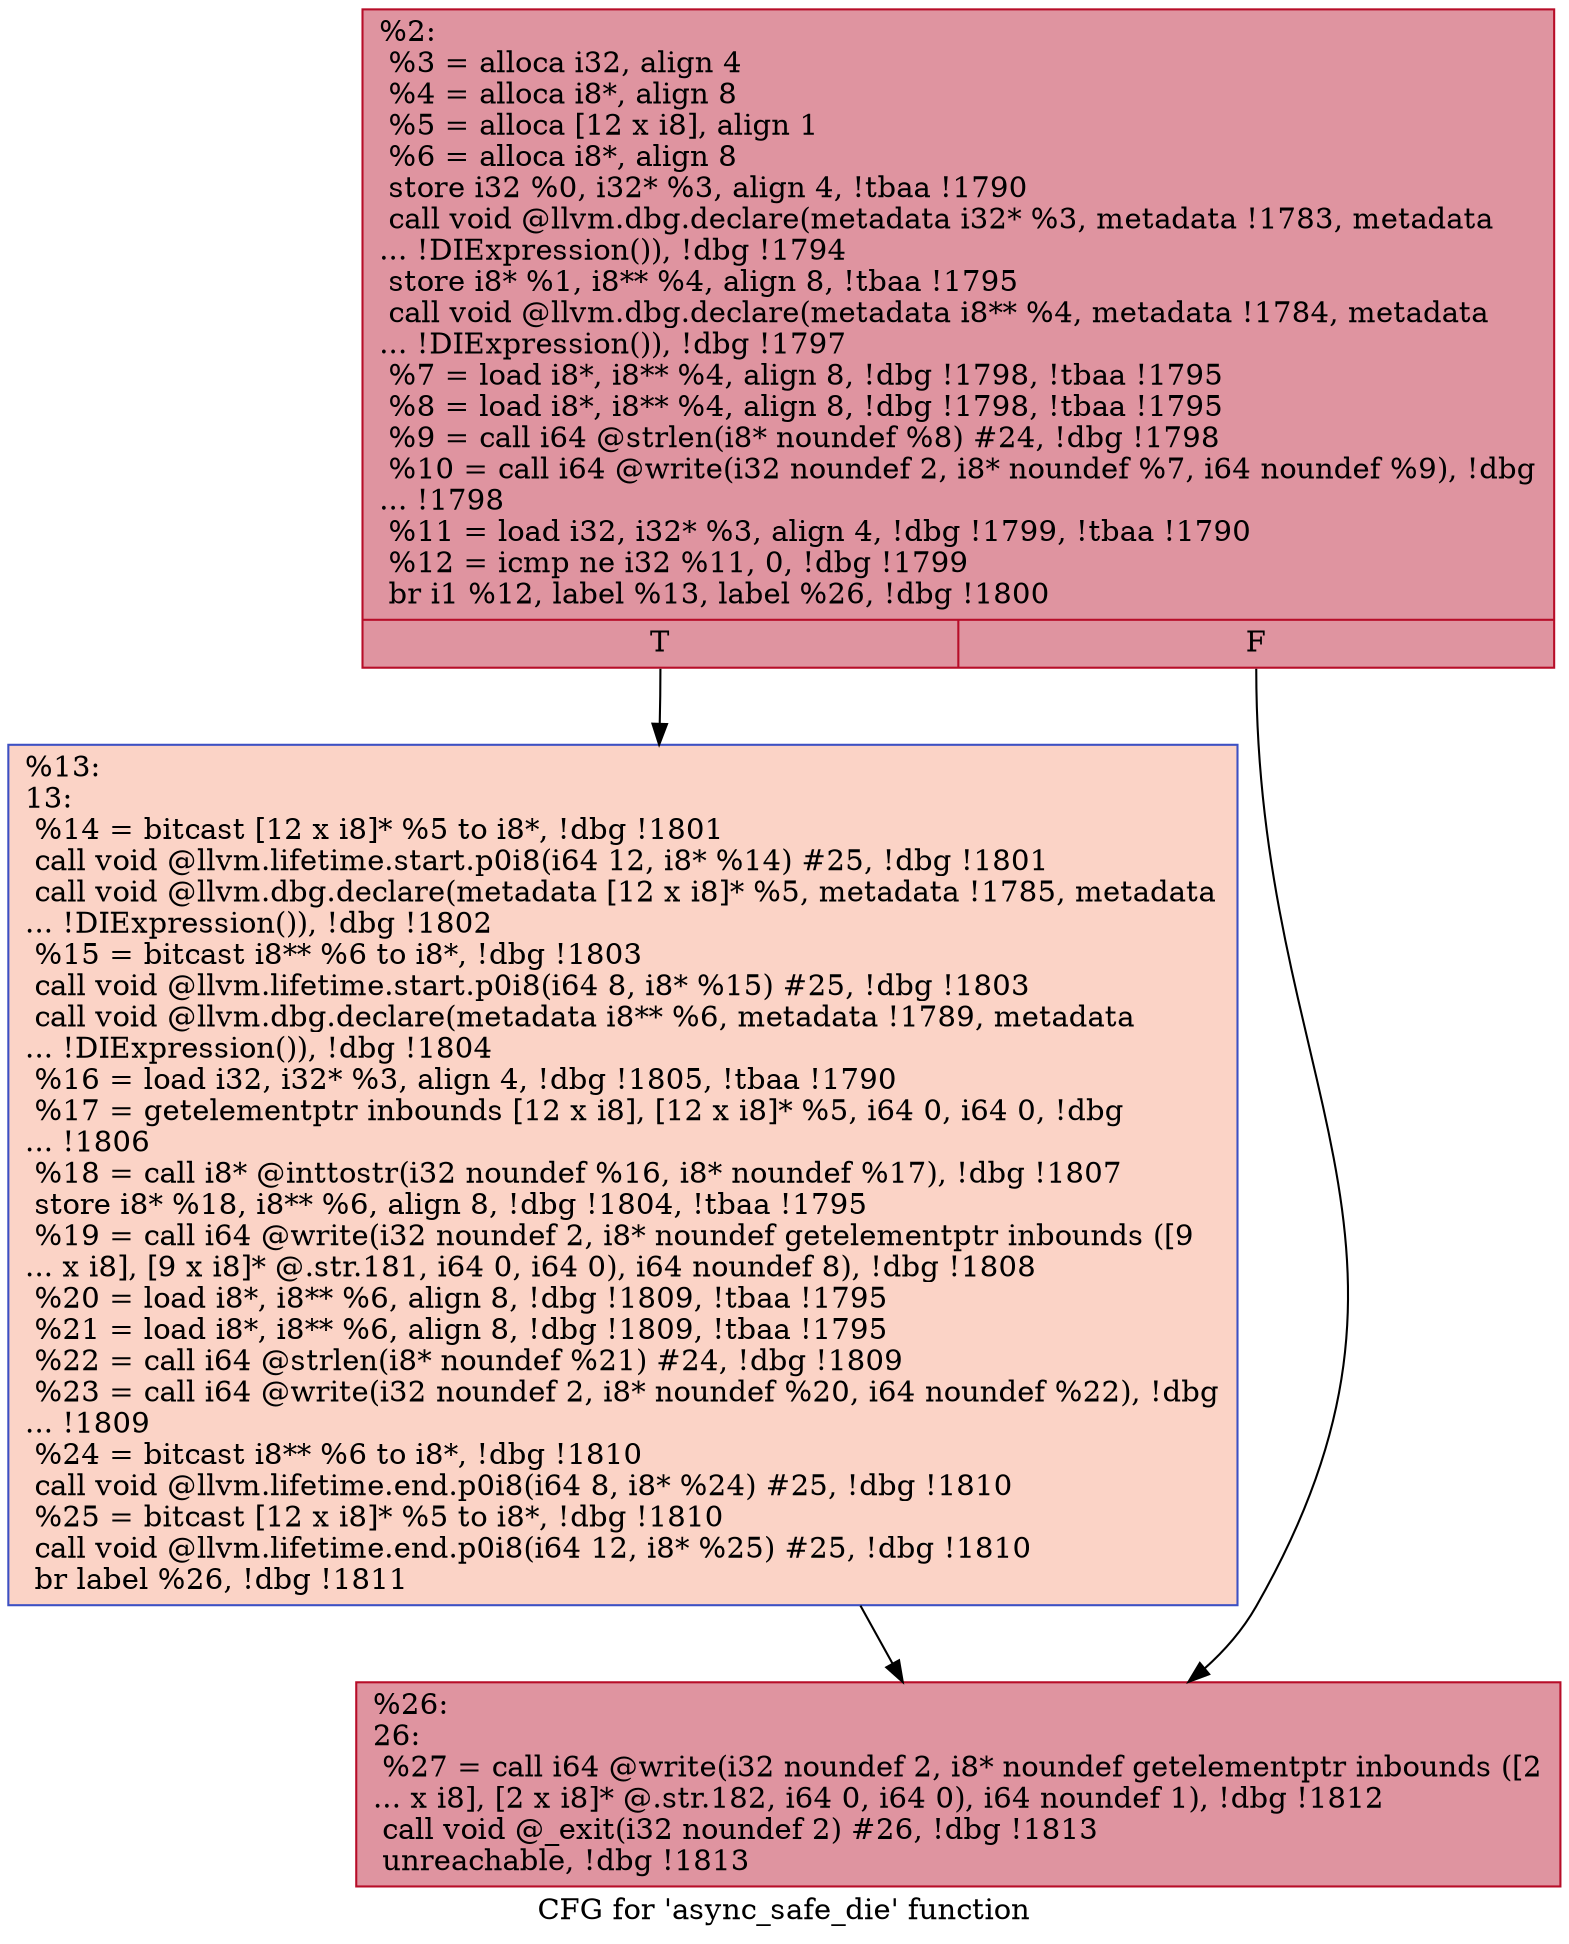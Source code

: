 digraph "CFG for 'async_safe_die' function" {
	label="CFG for 'async_safe_die' function";

	Node0x2503900 [shape=record,color="#b70d28ff", style=filled, fillcolor="#b70d2870",label="{%2:\l  %3 = alloca i32, align 4\l  %4 = alloca i8*, align 8\l  %5 = alloca [12 x i8], align 1\l  %6 = alloca i8*, align 8\l  store i32 %0, i32* %3, align 4, !tbaa !1790\l  call void @llvm.dbg.declare(metadata i32* %3, metadata !1783, metadata\l... !DIExpression()), !dbg !1794\l  store i8* %1, i8** %4, align 8, !tbaa !1795\l  call void @llvm.dbg.declare(metadata i8** %4, metadata !1784, metadata\l... !DIExpression()), !dbg !1797\l  %7 = load i8*, i8** %4, align 8, !dbg !1798, !tbaa !1795\l  %8 = load i8*, i8** %4, align 8, !dbg !1798, !tbaa !1795\l  %9 = call i64 @strlen(i8* noundef %8) #24, !dbg !1798\l  %10 = call i64 @write(i32 noundef 2, i8* noundef %7, i64 noundef %9), !dbg\l... !1798\l  %11 = load i32, i32* %3, align 4, !dbg !1799, !tbaa !1790\l  %12 = icmp ne i32 %11, 0, !dbg !1799\l  br i1 %12, label %13, label %26, !dbg !1800\l|{<s0>T|<s1>F}}"];
	Node0x2503900:s0 -> Node0x2503950;
	Node0x2503900:s1 -> Node0x25039a0;
	Node0x2503950 [shape=record,color="#3d50c3ff", style=filled, fillcolor="#f59c7d70",label="{%13:\l13:                                               \l  %14 = bitcast [12 x i8]* %5 to i8*, !dbg !1801\l  call void @llvm.lifetime.start.p0i8(i64 12, i8* %14) #25, !dbg !1801\l  call void @llvm.dbg.declare(metadata [12 x i8]* %5, metadata !1785, metadata\l... !DIExpression()), !dbg !1802\l  %15 = bitcast i8** %6 to i8*, !dbg !1803\l  call void @llvm.lifetime.start.p0i8(i64 8, i8* %15) #25, !dbg !1803\l  call void @llvm.dbg.declare(metadata i8** %6, metadata !1789, metadata\l... !DIExpression()), !dbg !1804\l  %16 = load i32, i32* %3, align 4, !dbg !1805, !tbaa !1790\l  %17 = getelementptr inbounds [12 x i8], [12 x i8]* %5, i64 0, i64 0, !dbg\l... !1806\l  %18 = call i8* @inttostr(i32 noundef %16, i8* noundef %17), !dbg !1807\l  store i8* %18, i8** %6, align 8, !dbg !1804, !tbaa !1795\l  %19 = call i64 @write(i32 noundef 2, i8* noundef getelementptr inbounds ([9\l... x i8], [9 x i8]* @.str.181, i64 0, i64 0), i64 noundef 8), !dbg !1808\l  %20 = load i8*, i8** %6, align 8, !dbg !1809, !tbaa !1795\l  %21 = load i8*, i8** %6, align 8, !dbg !1809, !tbaa !1795\l  %22 = call i64 @strlen(i8* noundef %21) #24, !dbg !1809\l  %23 = call i64 @write(i32 noundef 2, i8* noundef %20, i64 noundef %22), !dbg\l... !1809\l  %24 = bitcast i8** %6 to i8*, !dbg !1810\l  call void @llvm.lifetime.end.p0i8(i64 8, i8* %24) #25, !dbg !1810\l  %25 = bitcast [12 x i8]* %5 to i8*, !dbg !1810\l  call void @llvm.lifetime.end.p0i8(i64 12, i8* %25) #25, !dbg !1810\l  br label %26, !dbg !1811\l}"];
	Node0x2503950 -> Node0x25039a0;
	Node0x25039a0 [shape=record,color="#b70d28ff", style=filled, fillcolor="#b70d2870",label="{%26:\l26:                                               \l  %27 = call i64 @write(i32 noundef 2, i8* noundef getelementptr inbounds ([2\l... x i8], [2 x i8]* @.str.182, i64 0, i64 0), i64 noundef 1), !dbg !1812\l  call void @_exit(i32 noundef 2) #26, !dbg !1813\l  unreachable, !dbg !1813\l}"];
}
